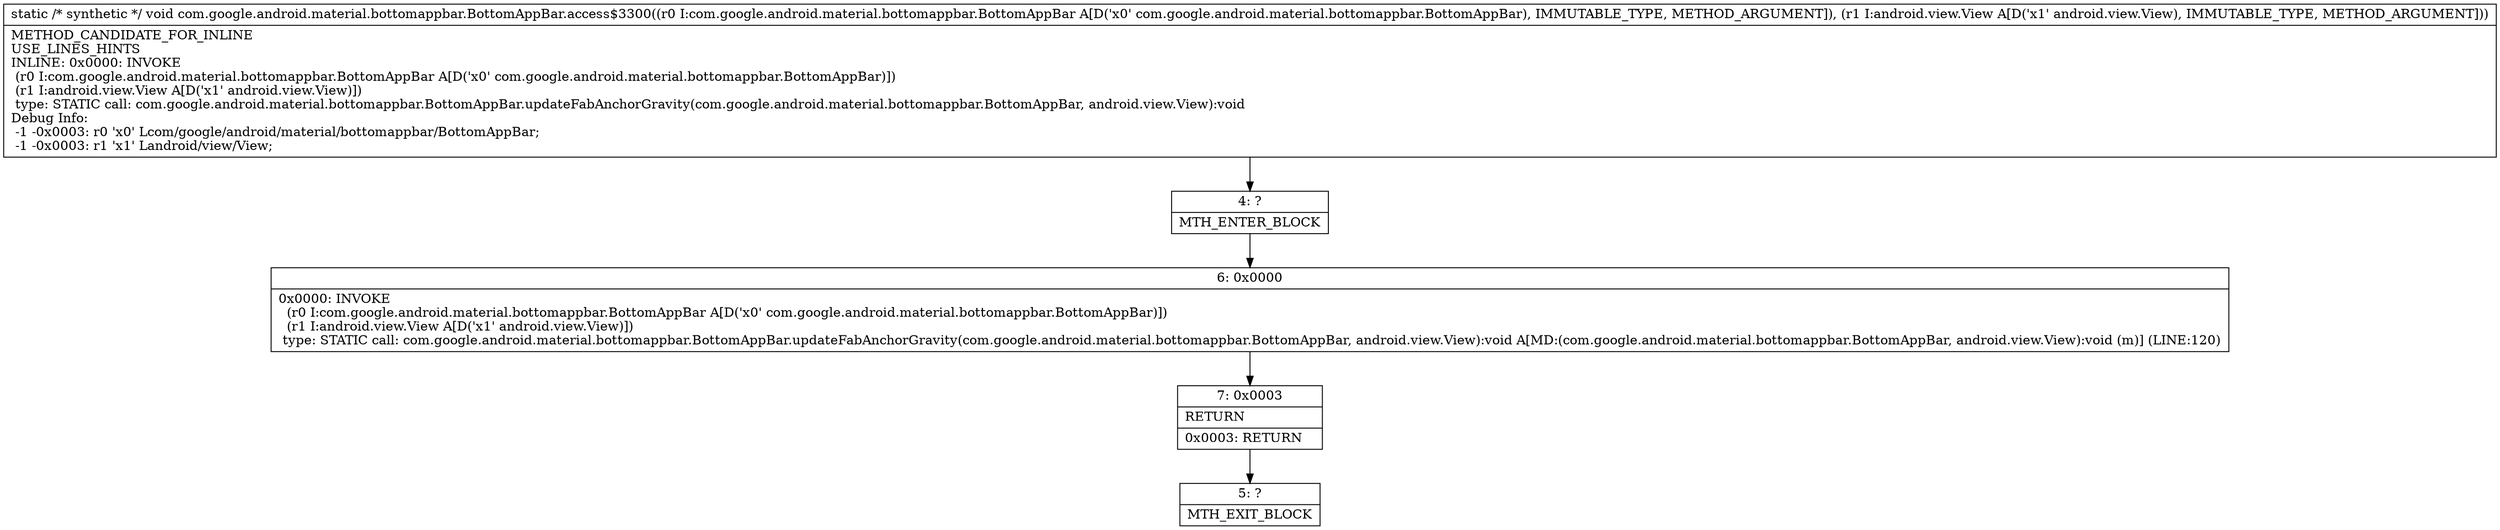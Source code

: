 digraph "CFG forcom.google.android.material.bottomappbar.BottomAppBar.access$3300(Lcom\/google\/android\/material\/bottomappbar\/BottomAppBar;Landroid\/view\/View;)V" {
Node_4 [shape=record,label="{4\:\ ?|MTH_ENTER_BLOCK\l}"];
Node_6 [shape=record,label="{6\:\ 0x0000|0x0000: INVOKE  \l  (r0 I:com.google.android.material.bottomappbar.BottomAppBar A[D('x0' com.google.android.material.bottomappbar.BottomAppBar)])\l  (r1 I:android.view.View A[D('x1' android.view.View)])\l type: STATIC call: com.google.android.material.bottomappbar.BottomAppBar.updateFabAnchorGravity(com.google.android.material.bottomappbar.BottomAppBar, android.view.View):void A[MD:(com.google.android.material.bottomappbar.BottomAppBar, android.view.View):void (m)] (LINE:120)\l}"];
Node_7 [shape=record,label="{7\:\ 0x0003|RETURN\l|0x0003: RETURN   \l}"];
Node_5 [shape=record,label="{5\:\ ?|MTH_EXIT_BLOCK\l}"];
MethodNode[shape=record,label="{static \/* synthetic *\/ void com.google.android.material.bottomappbar.BottomAppBar.access$3300((r0 I:com.google.android.material.bottomappbar.BottomAppBar A[D('x0' com.google.android.material.bottomappbar.BottomAppBar), IMMUTABLE_TYPE, METHOD_ARGUMENT]), (r1 I:android.view.View A[D('x1' android.view.View), IMMUTABLE_TYPE, METHOD_ARGUMENT]))  | METHOD_CANDIDATE_FOR_INLINE\lUSE_LINES_HINTS\lINLINE: 0x0000: INVOKE  \l  (r0 I:com.google.android.material.bottomappbar.BottomAppBar A[D('x0' com.google.android.material.bottomappbar.BottomAppBar)])\l  (r1 I:android.view.View A[D('x1' android.view.View)])\l type: STATIC call: com.google.android.material.bottomappbar.BottomAppBar.updateFabAnchorGravity(com.google.android.material.bottomappbar.BottomAppBar, android.view.View):void\lDebug Info:\l  \-1 \-0x0003: r0 'x0' Lcom\/google\/android\/material\/bottomappbar\/BottomAppBar;\l  \-1 \-0x0003: r1 'x1' Landroid\/view\/View;\l}"];
MethodNode -> Node_4;Node_4 -> Node_6;
Node_6 -> Node_7;
Node_7 -> Node_5;
}

